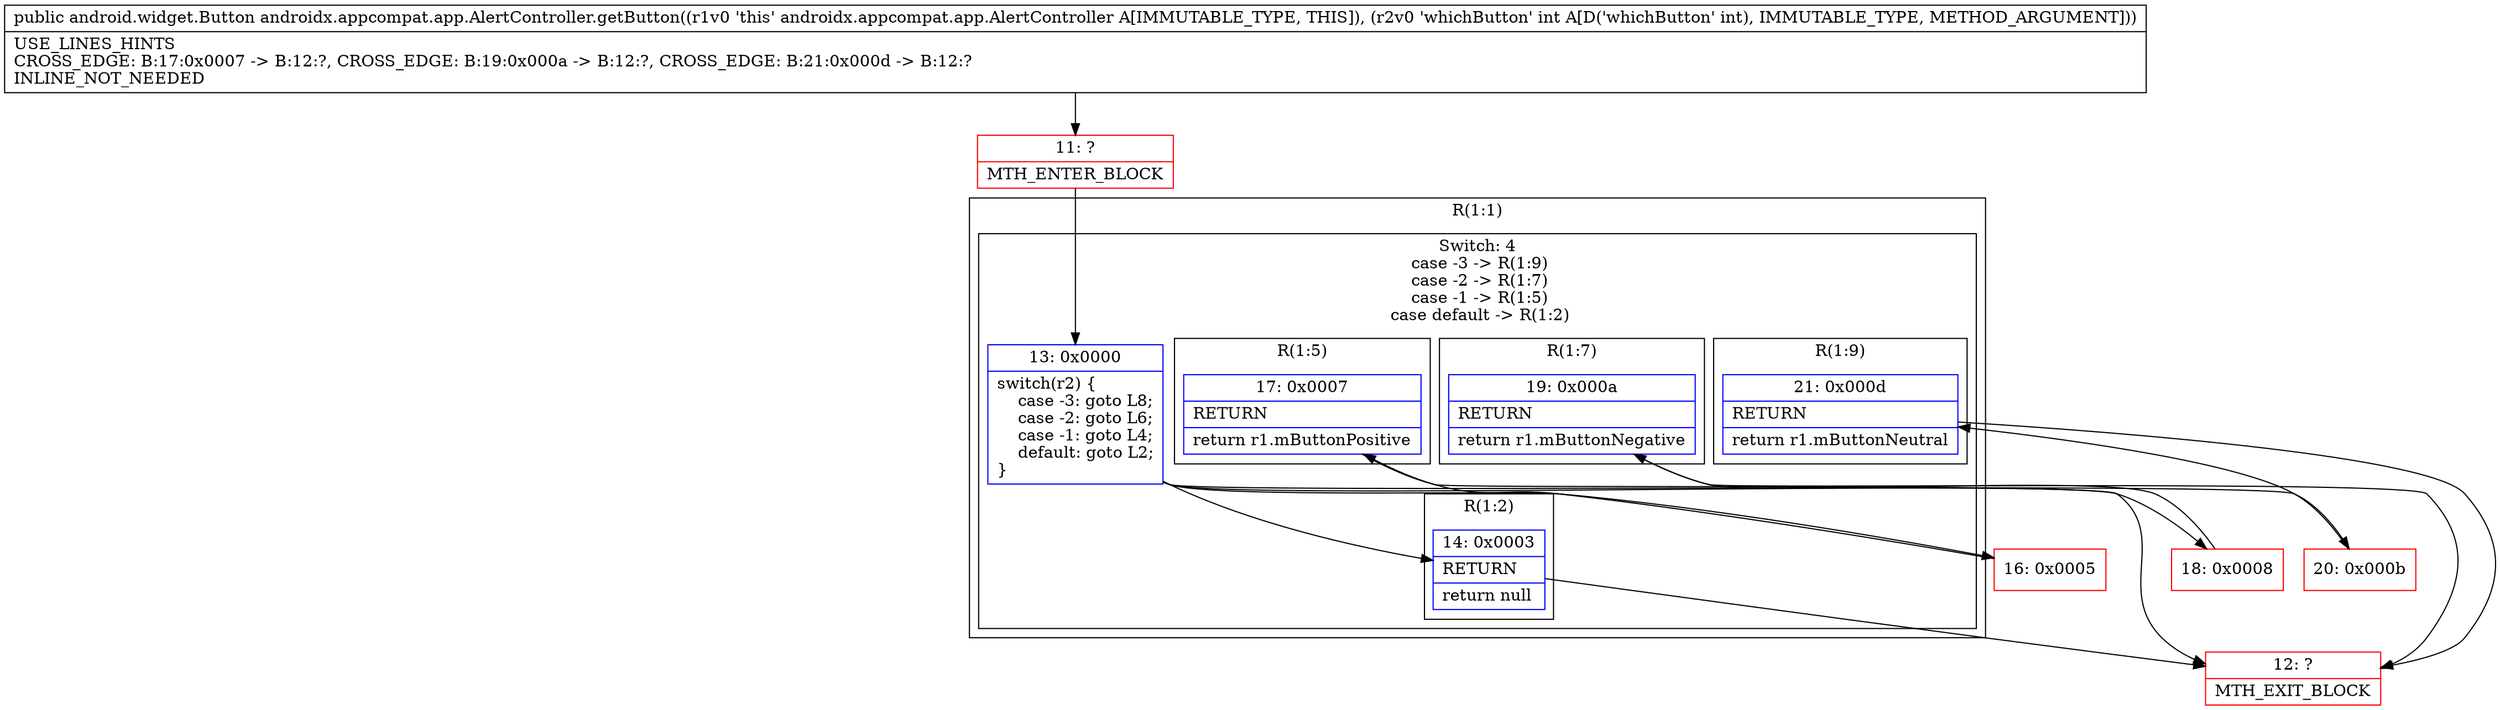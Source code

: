 digraph "CFG forandroidx.appcompat.app.AlertController.getButton(I)Landroid\/widget\/Button;" {
subgraph cluster_Region_385542054 {
label = "R(1:1)";
node [shape=record,color=blue];
subgraph cluster_SwitchRegion_2008644172 {
label = "Switch: 4
 case -3 -> R(1:9)
 case -2 -> R(1:7)
 case -1 -> R(1:5)
 case default -> R(1:2)";
node [shape=record,color=blue];
Node_13 [shape=record,label="{13\:\ 0x0000|switch(r2) \{\l    case \-3: goto L8;\l    case \-2: goto L6;\l    case \-1: goto L4;\l    default: goto L2;\l\}\l}"];
subgraph cluster_Region_220106806 {
label = "R(1:9)";
node [shape=record,color=blue];
Node_21 [shape=record,label="{21\:\ 0x000d|RETURN\l|return r1.mButtonNeutral\l}"];
}
subgraph cluster_Region_1012643288 {
label = "R(1:7)";
node [shape=record,color=blue];
Node_19 [shape=record,label="{19\:\ 0x000a|RETURN\l|return r1.mButtonNegative\l}"];
}
subgraph cluster_Region_2103288354 {
label = "R(1:5)";
node [shape=record,color=blue];
Node_17 [shape=record,label="{17\:\ 0x0007|RETURN\l|return r1.mButtonPositive\l}"];
}
subgraph cluster_Region_1099615455 {
label = "R(1:2)";
node [shape=record,color=blue];
Node_14 [shape=record,label="{14\:\ 0x0003|RETURN\l|return null\l}"];
}
}
}
Node_11 [shape=record,color=red,label="{11\:\ ?|MTH_ENTER_BLOCK\l}"];
Node_12 [shape=record,color=red,label="{12\:\ ?|MTH_EXIT_BLOCK\l}"];
Node_16 [shape=record,color=red,label="{16\:\ 0x0005}"];
Node_18 [shape=record,color=red,label="{18\:\ 0x0008}"];
Node_20 [shape=record,color=red,label="{20\:\ 0x000b}"];
MethodNode[shape=record,label="{public android.widget.Button androidx.appcompat.app.AlertController.getButton((r1v0 'this' androidx.appcompat.app.AlertController A[IMMUTABLE_TYPE, THIS]), (r2v0 'whichButton' int A[D('whichButton' int), IMMUTABLE_TYPE, METHOD_ARGUMENT]))  | USE_LINES_HINTS\lCROSS_EDGE: B:17:0x0007 \-\> B:12:?, CROSS_EDGE: B:19:0x000a \-\> B:12:?, CROSS_EDGE: B:21:0x000d \-\> B:12:?\lINLINE_NOT_NEEDED\l}"];
MethodNode -> Node_11;Node_13 -> Node_14;
Node_13 -> Node_16;
Node_13 -> Node_18;
Node_13 -> Node_20;
Node_21 -> Node_12;
Node_19 -> Node_12;
Node_17 -> Node_12;
Node_14 -> Node_12;
Node_11 -> Node_13;
Node_16 -> Node_17;
Node_18 -> Node_19;
Node_20 -> Node_21;
}

